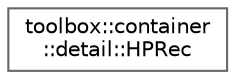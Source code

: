 digraph "Graphical Class Hierarchy"
{
 // LATEX_PDF_SIZE
  bgcolor="transparent";
  edge [fontname=Helvetica,fontsize=10,labelfontname=Helvetica,labelfontsize=10];
  node [fontname=Helvetica,fontsize=10,shape=box,height=0.2,width=0.4];
  rankdir="LR";
  Node0 [id="Node000000",label="toolbox::container\l::detail::HPRec",height=0.2,width=0.4,color="grey40", fillcolor="white", style="filled",URL="$structtoolbox_1_1container_1_1detail_1_1_h_p_rec.html",tooltip="危险指针记录结构体 (Hazard Pointer Record structure)"];
}

